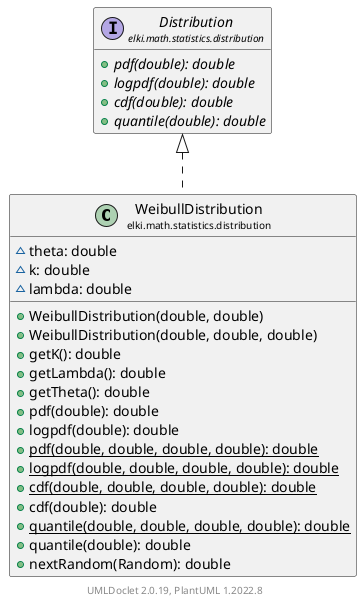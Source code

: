 @startuml
    remove .*\.(Instance|Par|Parameterizer|Factory)$
    set namespaceSeparator none
    hide empty fields
    hide empty methods

    class "<size:14>WeibullDistribution\n<size:10>elki.math.statistics.distribution" as elki.math.statistics.distribution.WeibullDistribution [[WeibullDistribution.html]] {
        ~theta: double
        ~k: double
        ~lambda: double
        +WeibullDistribution(double, double)
        +WeibullDistribution(double, double, double)
        +getK(): double
        +getLambda(): double
        +getTheta(): double
        +pdf(double): double
        +logpdf(double): double
        {static} +pdf(double, double, double, double): double
        {static} +logpdf(double, double, double, double): double
        {static} +cdf(double, double, double, double): double
        +cdf(double): double
        {static} +quantile(double, double, double, double): double
        +quantile(double): double
        +nextRandom(Random): double
    }

    interface "<size:14>Distribution\n<size:10>elki.math.statistics.distribution" as elki.math.statistics.distribution.Distribution [[Distribution.html]] {
        {abstract} +pdf(double): double
        {abstract} +logpdf(double): double
        {abstract} +cdf(double): double
        {abstract} +quantile(double): double
    }
    class "<size:14>WeibullDistribution.Par\n<size:10>elki.math.statistics.distribution" as elki.math.statistics.distribution.WeibullDistribution.Par [[WeibullDistribution.Par.html]]

    elki.math.statistics.distribution.Distribution <|.. elki.math.statistics.distribution.WeibullDistribution
    elki.math.statistics.distribution.WeibullDistribution +-- elki.math.statistics.distribution.WeibullDistribution.Par

    center footer UMLDoclet 2.0.19, PlantUML 1.2022.8
@enduml
